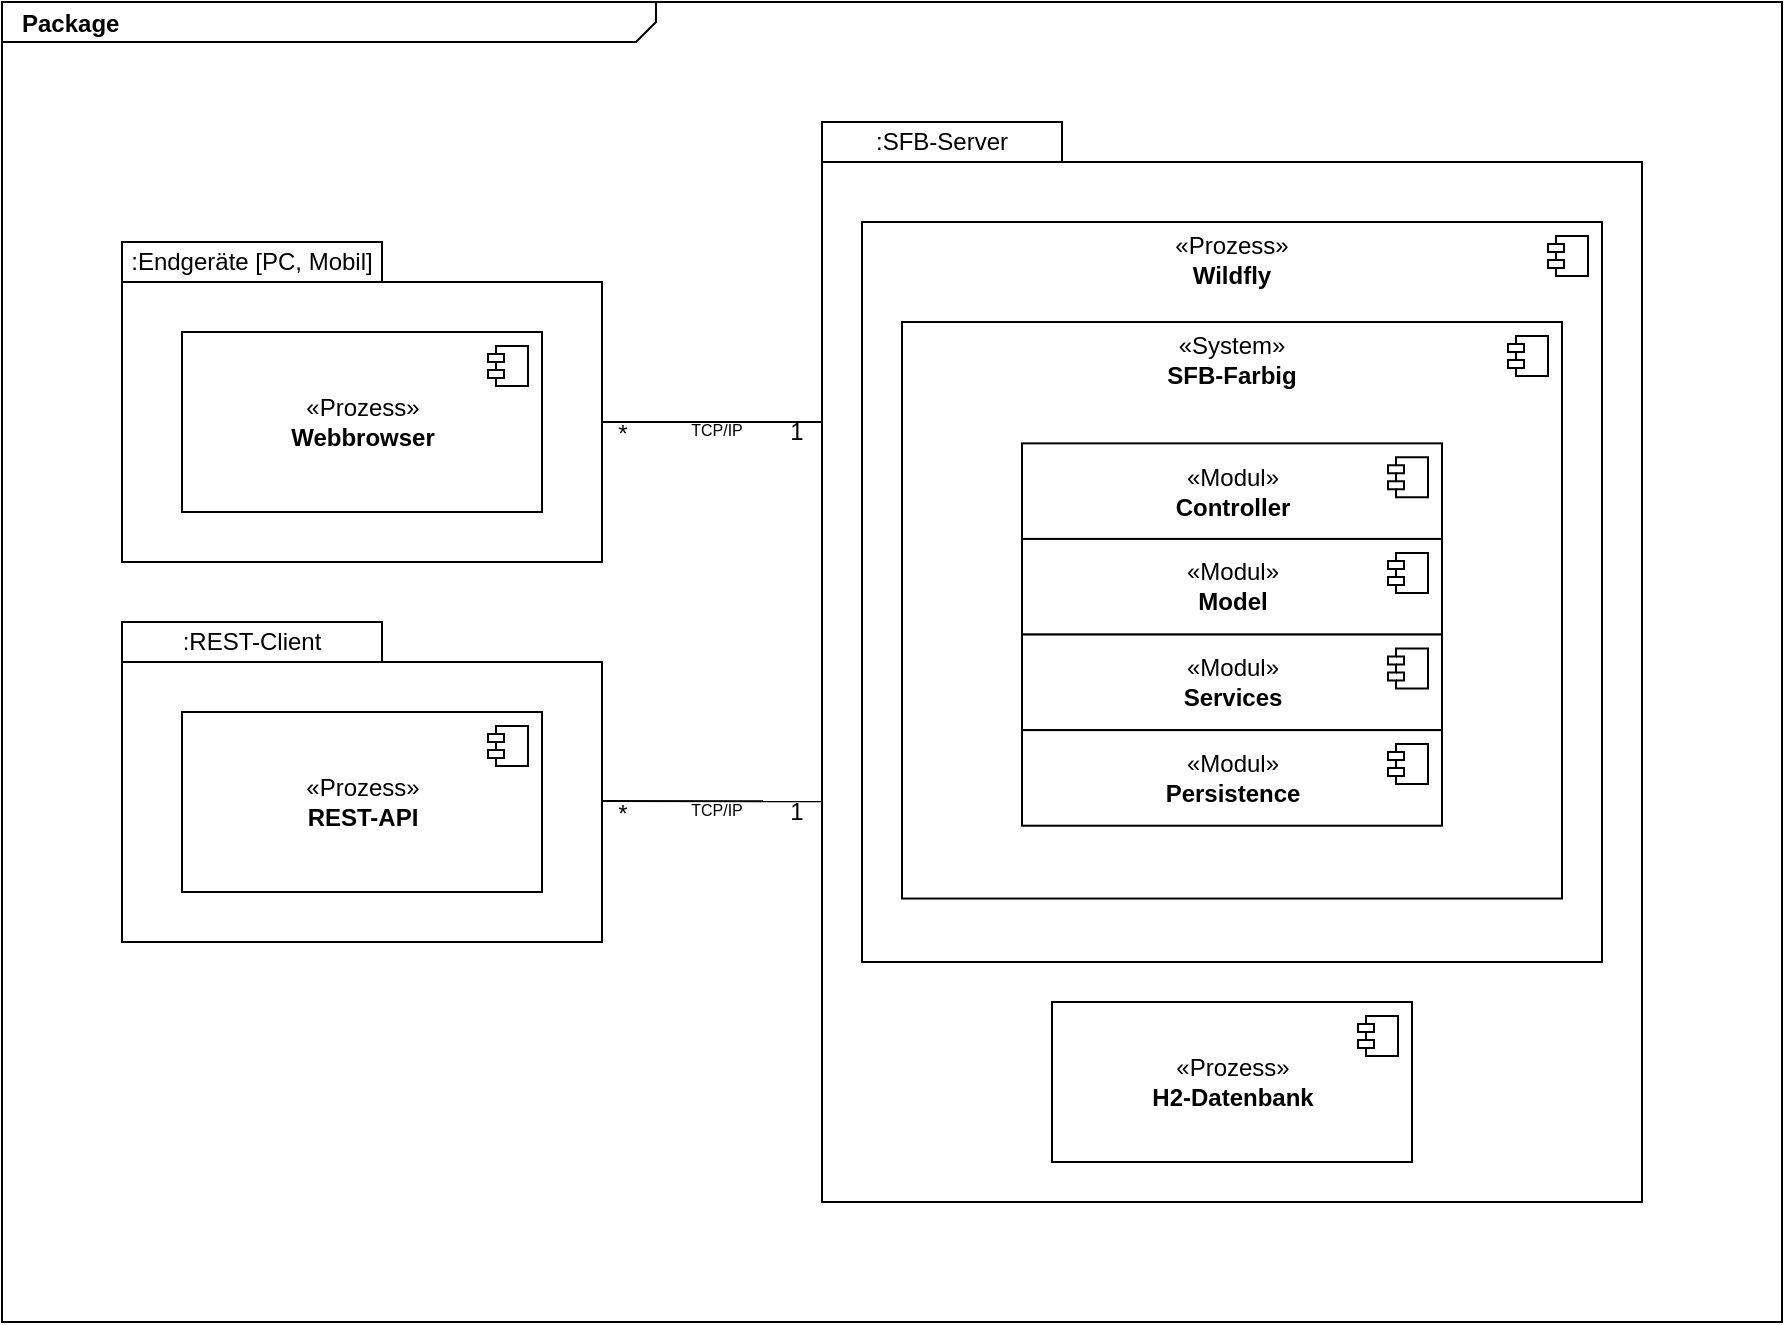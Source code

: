 <mxfile version="12.4.3" type="device" pages="1"><diagram name="Page-1" id="929967ad-93f9-6ef4-fab6-5d389245f69c"><mxGraphModel dx="920" dy="498" grid="1" gridSize="10" guides="1" tooltips="1" connect="1" arrows="1" fold="1" page="1" pageScale="1.5" pageWidth="1169" pageHeight="826" background="none" math="0" shadow="0"><root><mxCell id="0" style=";html=1;"/><mxCell id="1" style=";html=1;" parent="0"/><mxCell id="1672d66443f91eb5-1" value="&lt;p style=&quot;margin: 0px ; margin-top: 4px ; margin-left: 10px ; text-align: left&quot;&gt;&lt;b&gt;Package&lt;/b&gt;&lt;/p&gt;" style="html=1;strokeWidth=1;shape=mxgraph.sysml.package;html=1;overflow=fill;whiteSpace=wrap;fillColor=none;gradientColor=none;fontSize=12;align=center;labelX=327.64;" parent="1" vertex="1"><mxGeometry x="300" y="280" width="890" height="660" as="geometry"/></mxCell><mxCell id="9GDEIZ3eq3wYYfJEKzhZ-8" value="" style="html=1;fillColor=none;" parent="1" vertex="1"><mxGeometry x="360" y="420" width="240" height="140" as="geometry"/></mxCell><mxCell id="9GDEIZ3eq3wYYfJEKzhZ-9" value="«Prozess»&lt;br&gt;&lt;b&gt;Webbrowser&lt;/b&gt;" style="html=1;" parent="1" vertex="1"><mxGeometry x="390" y="445" width="180" height="90" as="geometry"/></mxCell><mxCell id="9GDEIZ3eq3wYYfJEKzhZ-10" value="" style="shape=component;jettyWidth=8;jettyHeight=4;" parent="9GDEIZ3eq3wYYfJEKzhZ-9" vertex="1"><mxGeometry x="1" width="20" height="20" relative="1" as="geometry"><mxPoint x="-27" y="7" as="offset"/></mxGeometry></mxCell><mxCell id="9GDEIZ3eq3wYYfJEKzhZ-13" value=":Endgeräte [PC, Mobil]" style="rounded=0;whiteSpace=wrap;html=1;fillColor=none;" parent="1" vertex="1"><mxGeometry x="360" y="400" width="130" height="20" as="geometry"/></mxCell><mxCell id="9GDEIZ3eq3wYYfJEKzhZ-17" value="" style="rounded=0;whiteSpace=wrap;html=1;fillColor=none;" parent="1" vertex="1"><mxGeometry x="710" y="360" width="410" height="520" as="geometry"/></mxCell><mxCell id="9GDEIZ3eq3wYYfJEKzhZ-20" value=":SFB-Server" style="rounded=0;whiteSpace=wrap;html=1;fillColor=none;" parent="1" vertex="1"><mxGeometry x="710" y="340" width="120" height="20" as="geometry"/></mxCell><mxCell id="9GDEIZ3eq3wYYfJEKzhZ-21" value="" style="html=1;fillColor=none;" parent="1" vertex="1"><mxGeometry x="730" y="390" width="370" height="370" as="geometry"/></mxCell><mxCell id="9GDEIZ3eq3wYYfJEKzhZ-22" value="" style="shape=component;jettyWidth=8;jettyHeight=4;" parent="9GDEIZ3eq3wYYfJEKzhZ-21" vertex="1"><mxGeometry x="1" width="20" height="20" relative="1" as="geometry"><mxPoint x="-27" y="7" as="offset"/></mxGeometry></mxCell><mxCell id="9GDEIZ3eq3wYYfJEKzhZ-24" value="&lt;span style=&quot;white-space: nowrap&quot;&gt;«Prozess»&lt;/span&gt;&lt;br style=&quot;white-space: nowrap&quot;&gt;&lt;b style=&quot;white-space: nowrap&quot;&gt;Wildfly&lt;/b&gt;" style="text;html=1;strokeColor=none;fillColor=none;align=center;verticalAlign=middle;whiteSpace=wrap;rounded=0;" parent="9GDEIZ3eq3wYYfJEKzhZ-21" vertex="1"><mxGeometry y="8.509" width="370" height="20.556" as="geometry"/></mxCell><mxCell id="9GDEIZ3eq3wYYfJEKzhZ-34" value="" style="html=1;labelBackgroundColor=none;fillColor=none;fontSize=8;" parent="9GDEIZ3eq3wYYfJEKzhZ-21" vertex="1"><mxGeometry x="20" y="49.996" width="330" height="288.268" as="geometry"/></mxCell><mxCell id="9GDEIZ3eq3wYYfJEKzhZ-35" value="" style="shape=component;jettyWidth=8;jettyHeight=4;" parent="9GDEIZ3eq3wYYfJEKzhZ-34" vertex="1"><mxGeometry x="1" width="20" height="20" relative="1" as="geometry"><mxPoint x="-27" y="7" as="offset"/></mxGeometry></mxCell><mxCell id="UVPkC-PYR94YYMl-_1T8-3" value="&lt;span style=&quot;white-space: nowrap&quot;&gt;«System»&lt;/span&gt;&lt;br style=&quot;white-space: nowrap&quot;&gt;&lt;span style=&quot;white-space: nowrap&quot;&gt;&lt;b&gt;SFB-Farbig&lt;/b&gt;&lt;/span&gt;" style="text;html=1;strokeColor=none;fillColor=none;align=center;verticalAlign=middle;whiteSpace=wrap;rounded=0;" parent="9GDEIZ3eq3wYYfJEKzhZ-34" vertex="1"><mxGeometry y="7.791" width="330" height="23.373" as="geometry"/></mxCell><mxCell id="UVPkC-PYR94YYMl-_1T8-4" value="«Modul»&lt;br&gt;&lt;b&gt;Controller&lt;/b&gt;" style="html=1;" parent="9GDEIZ3eq3wYYfJEKzhZ-34" vertex="1"><mxGeometry x="60" y="60.688" width="210" height="47.792" as="geometry"/></mxCell><mxCell id="UVPkC-PYR94YYMl-_1T8-5" value="" style="shape=component;jettyWidth=8;jettyHeight=4;" parent="UVPkC-PYR94YYMl-_1T8-4" vertex="1"><mxGeometry x="1" width="20" height="20" relative="1" as="geometry"><mxPoint x="-27" y="7" as="offset"/></mxGeometry></mxCell><mxCell id="UVPkC-PYR94YYMl-_1T8-18" value="«Modul»&lt;br&gt;&lt;b&gt;Model&lt;/b&gt;" style="html=1;" parent="9GDEIZ3eq3wYYfJEKzhZ-34" vertex="1"><mxGeometry x="60" y="108.48" width="210" height="47.792" as="geometry"/></mxCell><mxCell id="UVPkC-PYR94YYMl-_1T8-19" value="" style="shape=component;jettyWidth=8;jettyHeight=4;" parent="UVPkC-PYR94YYMl-_1T8-18" vertex="1"><mxGeometry x="1" width="20" height="20" relative="1" as="geometry"><mxPoint x="-27" y="7" as="offset"/></mxGeometry></mxCell><mxCell id="UVPkC-PYR94YYMl-_1T8-25" value="«Modul»&lt;br&gt;&lt;b&gt;Services&lt;/b&gt;" style="html=1;" parent="9GDEIZ3eq3wYYfJEKzhZ-34" vertex="1"><mxGeometry x="60" y="156.272" width="210" height="47.792" as="geometry"/></mxCell><mxCell id="UVPkC-PYR94YYMl-_1T8-26" value="" style="shape=component;jettyWidth=8;jettyHeight=4;" parent="UVPkC-PYR94YYMl-_1T8-25" vertex="1"><mxGeometry x="1" width="20" height="20" relative="1" as="geometry"><mxPoint x="-27" y="7" as="offset"/></mxGeometry></mxCell><mxCell id="UVPkC-PYR94YYMl-_1T8-23" value="«Modul»&lt;br&gt;&lt;b&gt;Persistence&lt;/b&gt;" style="html=1;" parent="9GDEIZ3eq3wYYfJEKzhZ-34" vertex="1"><mxGeometry x="60" y="204.063" width="210" height="47.792" as="geometry"/></mxCell><mxCell id="UVPkC-PYR94YYMl-_1T8-24" value="" style="shape=component;jettyWidth=8;jettyHeight=4;" parent="UVPkC-PYR94YYMl-_1T8-23" vertex="1"><mxGeometry x="1" width="20" height="20" relative="1" as="geometry"><mxPoint x="-27" y="7" as="offset"/></mxGeometry></mxCell><mxCell id="9GDEIZ3eq3wYYfJEKzhZ-28" value="" style="endArrow=none;html=1;entryX=0;entryY=0.25;entryDx=0;entryDy=0;" parent="1" source="9GDEIZ3eq3wYYfJEKzhZ-8" target="9GDEIZ3eq3wYYfJEKzhZ-17" edge="1"><mxGeometry width="50" height="50" relative="1" as="geometry"><mxPoint x="600" y="530" as="sourcePoint"/><mxPoint x="650" y="480" as="targetPoint"/></mxGeometry></mxCell><mxCell id="9GDEIZ3eq3wYYfJEKzhZ-31" value="*" style="text;html=1;align=center;verticalAlign=middle;resizable=0;points=[];;labelBackgroundColor=none;" parent="9GDEIZ3eq3wYYfJEKzhZ-28" vertex="1" connectable="0"><mxGeometry x="-0.816" y="1" relative="1" as="geometry"><mxPoint y="7" as="offset"/></mxGeometry></mxCell><mxCell id="9GDEIZ3eq3wYYfJEKzhZ-32" value="&lt;font style=&quot;font-size: 12px&quot;&gt;1&lt;/font&gt;" style="text;html=1;align=center;verticalAlign=middle;resizable=0;points=[];;labelBackgroundColor=none;fontSize=8;fontStyle=0" parent="9GDEIZ3eq3wYYfJEKzhZ-28" vertex="1" connectable="0"><mxGeometry x="0.768" y="-1" relative="1" as="geometry"><mxPoint y="4" as="offset"/></mxGeometry></mxCell><mxCell id="9GDEIZ3eq3wYYfJEKzhZ-33" value="TCP/IP" style="text;html=1;align=center;verticalAlign=middle;resizable=0;points=[];;labelBackgroundColor=none;fontSize=8;" parent="9GDEIZ3eq3wYYfJEKzhZ-28" vertex="1" connectable="0"><mxGeometry x="0.077" y="-1" relative="1" as="geometry"><mxPoint x="-2" y="3" as="offset"/></mxGeometry></mxCell><mxCell id="UVPkC-PYR94YYMl-_1T8-39" value="«Prozess»&lt;br&gt;&lt;b&gt;H2-Datenbank&lt;/b&gt;" style="html=1;" parent="1" vertex="1"><mxGeometry x="825" y="780" width="180" height="80" as="geometry"/></mxCell><mxCell id="UVPkC-PYR94YYMl-_1T8-40" value="" style="shape=component;jettyWidth=8;jettyHeight=4;" parent="UVPkC-PYR94YYMl-_1T8-39" vertex="1"><mxGeometry x="1" width="20" height="20" relative="1" as="geometry"><mxPoint x="-27" y="7" as="offset"/></mxGeometry></mxCell><mxCell id="NQG_rYta3K_GL0Ofelgd-1" value="" style="html=1;fillColor=none;" parent="1" vertex="1"><mxGeometry x="360" y="610" width="240" height="140" as="geometry"/></mxCell><mxCell id="NQG_rYta3K_GL0Ofelgd-2" value="«Prozess»&lt;br&gt;&lt;b&gt;REST-API&lt;/b&gt;" style="html=1;" parent="1" vertex="1"><mxGeometry x="390" y="635" width="180" height="90" as="geometry"/></mxCell><mxCell id="NQG_rYta3K_GL0Ofelgd-3" value="" style="shape=component;jettyWidth=8;jettyHeight=4;" parent="NQG_rYta3K_GL0Ofelgd-2" vertex="1"><mxGeometry x="1" width="20" height="20" relative="1" as="geometry"><mxPoint x="-27" y="7" as="offset"/></mxGeometry></mxCell><mxCell id="NQG_rYta3K_GL0Ofelgd-4" value=":REST-Client" style="rounded=0;whiteSpace=wrap;html=1;fillColor=none;" parent="1" vertex="1"><mxGeometry x="360" y="590" width="130" height="20" as="geometry"/></mxCell><mxCell id="NQG_rYta3K_GL0Ofelgd-9" value="" style="endArrow=none;html=1;entryX=0;entryY=0.283;entryDx=0;entryDy=0;entryPerimeter=0;" parent="1" edge="1"><mxGeometry width="50" height="50" relative="1" as="geometry"><mxPoint x="600" y="679.504" as="sourcePoint"/><mxPoint x="710" y="679.59" as="targetPoint"/></mxGeometry></mxCell><mxCell id="NQG_rYta3K_GL0Ofelgd-10" value="*" style="text;html=1;align=center;verticalAlign=middle;resizable=0;points=[];;labelBackgroundColor=none;" parent="NQG_rYta3K_GL0Ofelgd-9" vertex="1" connectable="0"><mxGeometry x="-0.816" y="1" relative="1" as="geometry"><mxPoint y="7" as="offset"/></mxGeometry></mxCell><mxCell id="NQG_rYta3K_GL0Ofelgd-11" value="&lt;font style=&quot;font-size: 12px&quot;&gt;1&lt;/font&gt;" style="text;html=1;align=center;verticalAlign=middle;resizable=0;points=[];;labelBackgroundColor=none;fontSize=8;fontStyle=0" parent="NQG_rYta3K_GL0Ofelgd-9" vertex="1" connectable="0"><mxGeometry x="0.768" y="-1" relative="1" as="geometry"><mxPoint y="4" as="offset"/></mxGeometry></mxCell><mxCell id="NQG_rYta3K_GL0Ofelgd-12" value="TCP/IP" style="text;html=1;align=center;verticalAlign=middle;resizable=0;points=[];;labelBackgroundColor=none;fontSize=8;" parent="NQG_rYta3K_GL0Ofelgd-9" vertex="1" connectable="0"><mxGeometry x="0.077" y="-1" relative="1" as="geometry"><mxPoint x="-2" y="3" as="offset"/></mxGeometry></mxCell></root></mxGraphModel></diagram></mxfile>